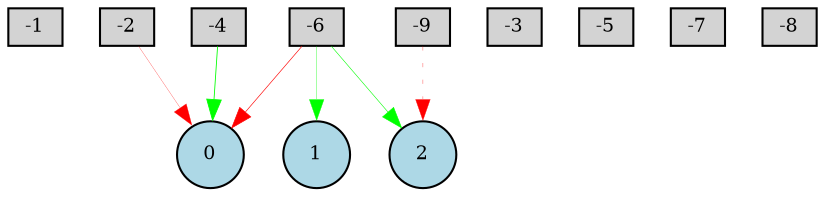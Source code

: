 digraph {
	node [fontsize=9 height=0.2 shape=circle width=0.2]
	-1 [fillcolor=lightgray shape=box style=filled]
	-2 [fillcolor=lightgray shape=box style=filled]
	-3 [fillcolor=lightgray shape=box style=filled]
	-4 [fillcolor=lightgray shape=box style=filled]
	-5 [fillcolor=lightgray shape=box style=filled]
	-6 [fillcolor=lightgray shape=box style=filled]
	-7 [fillcolor=lightgray shape=box style=filled]
	-8 [fillcolor=lightgray shape=box style=filled]
	-9 [fillcolor=lightgray shape=box style=filled]
	0 [fillcolor=lightblue style=filled]
	1 [fillcolor=lightblue style=filled]
	2 [fillcolor=lightblue style=filled]
	-4 -> 0 [color=green penwidth=0.4046232152911413 style=solid]
	-9 -> 2 [color=red penwidth=0.15225704170858548 style=dotted]
	-2 -> 0 [color=red penwidth=0.12173976589326271 style=solid]
	-6 -> 0 [color=red penwidth=0.3057208059179979 style=solid]
	-6 -> 2 [color=green penwidth=0.27402988614199675 style=solid]
	-6 -> 1 [color=green penwidth=0.16738204332191042 style=solid]
}
